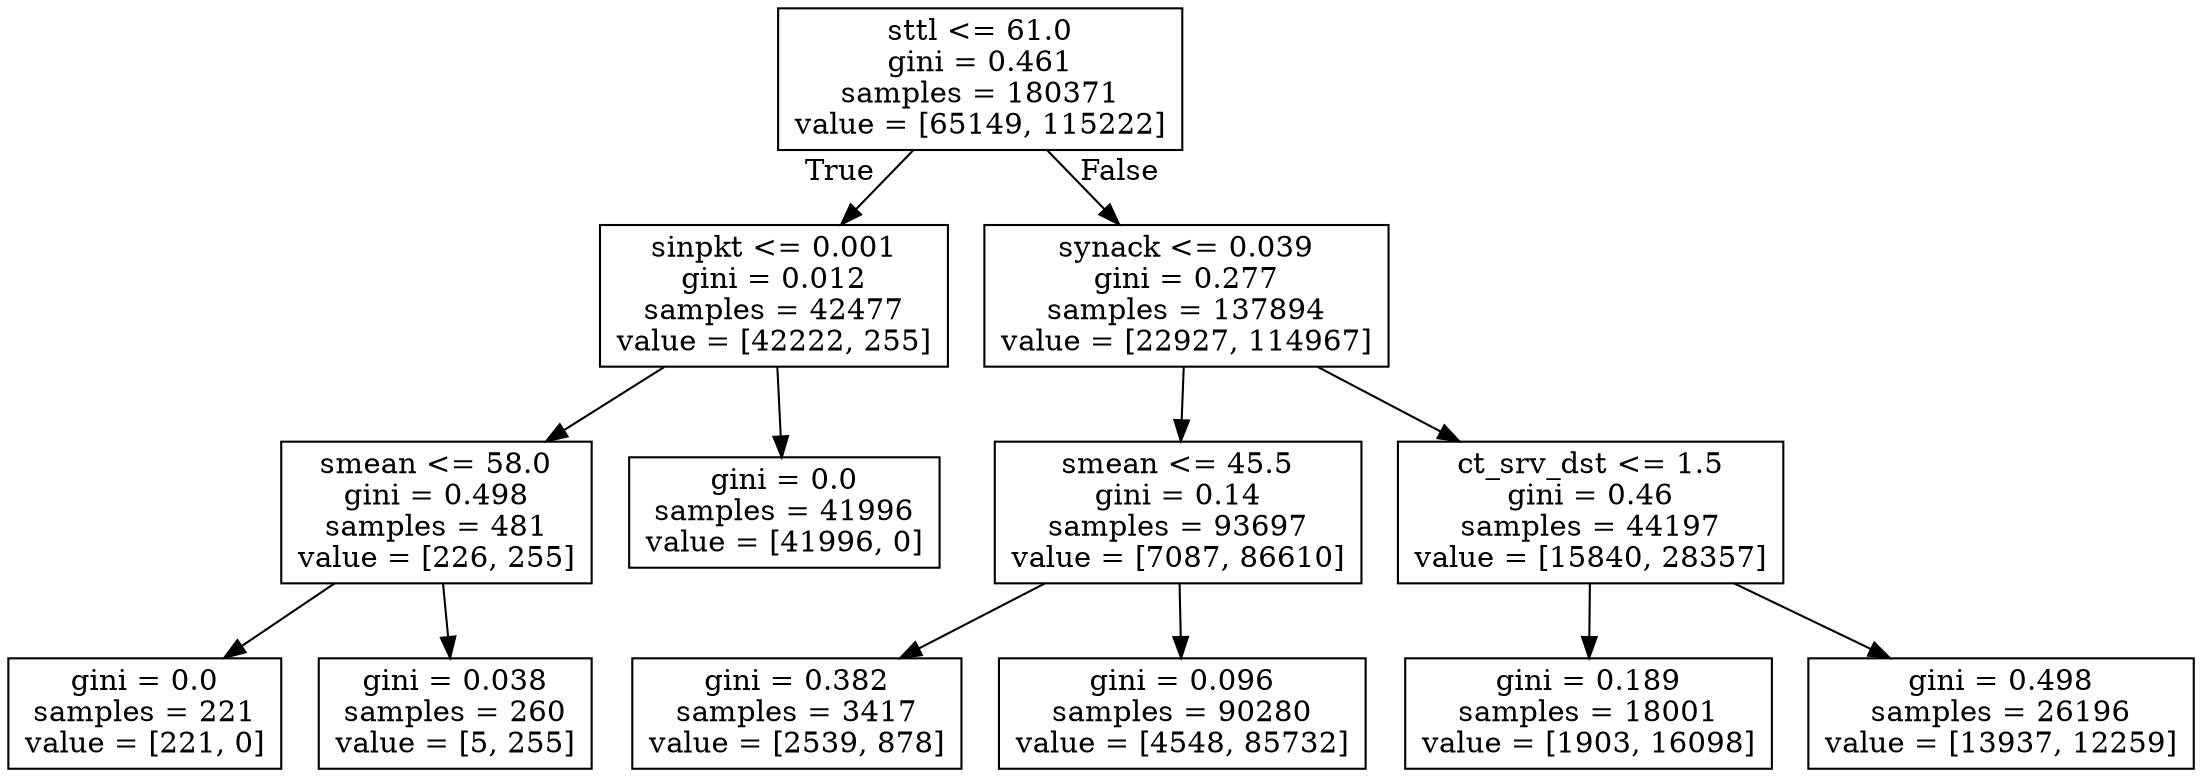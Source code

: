 digraph Tree {
node [shape=box] ;
0 [label="sttl <= 61.0\ngini = 0.461\nsamples = 180371\nvalue = [65149, 115222]"] ;
1 [label="sinpkt <= 0.001\ngini = 0.012\nsamples = 42477\nvalue = [42222, 255]"] ;
0 -> 1 [labeldistance=2.5, labelangle=45, headlabel="True"] ;
2 [label="smean <= 58.0\ngini = 0.498\nsamples = 481\nvalue = [226, 255]"] ;
1 -> 2 ;
3 [label="gini = 0.0\nsamples = 221\nvalue = [221, 0]"] ;
2 -> 3 ;
4 [label="gini = 0.038\nsamples = 260\nvalue = [5, 255]"] ;
2 -> 4 ;
5 [label="gini = 0.0\nsamples = 41996\nvalue = [41996, 0]"] ;
1 -> 5 ;
6 [label="synack <= 0.039\ngini = 0.277\nsamples = 137894\nvalue = [22927, 114967]"] ;
0 -> 6 [labeldistance=2.5, labelangle=-45, headlabel="False"] ;
7 [label="smean <= 45.5\ngini = 0.14\nsamples = 93697\nvalue = [7087, 86610]"] ;
6 -> 7 ;
8 [label="gini = 0.382\nsamples = 3417\nvalue = [2539, 878]"] ;
7 -> 8 ;
9 [label="gini = 0.096\nsamples = 90280\nvalue = [4548, 85732]"] ;
7 -> 9 ;
10 [label="ct_srv_dst <= 1.5\ngini = 0.46\nsamples = 44197\nvalue = [15840, 28357]"] ;
6 -> 10 ;
11 [label="gini = 0.189\nsamples = 18001\nvalue = [1903, 16098]"] ;
10 -> 11 ;
12 [label="gini = 0.498\nsamples = 26196\nvalue = [13937, 12259]"] ;
10 -> 12 ;
}